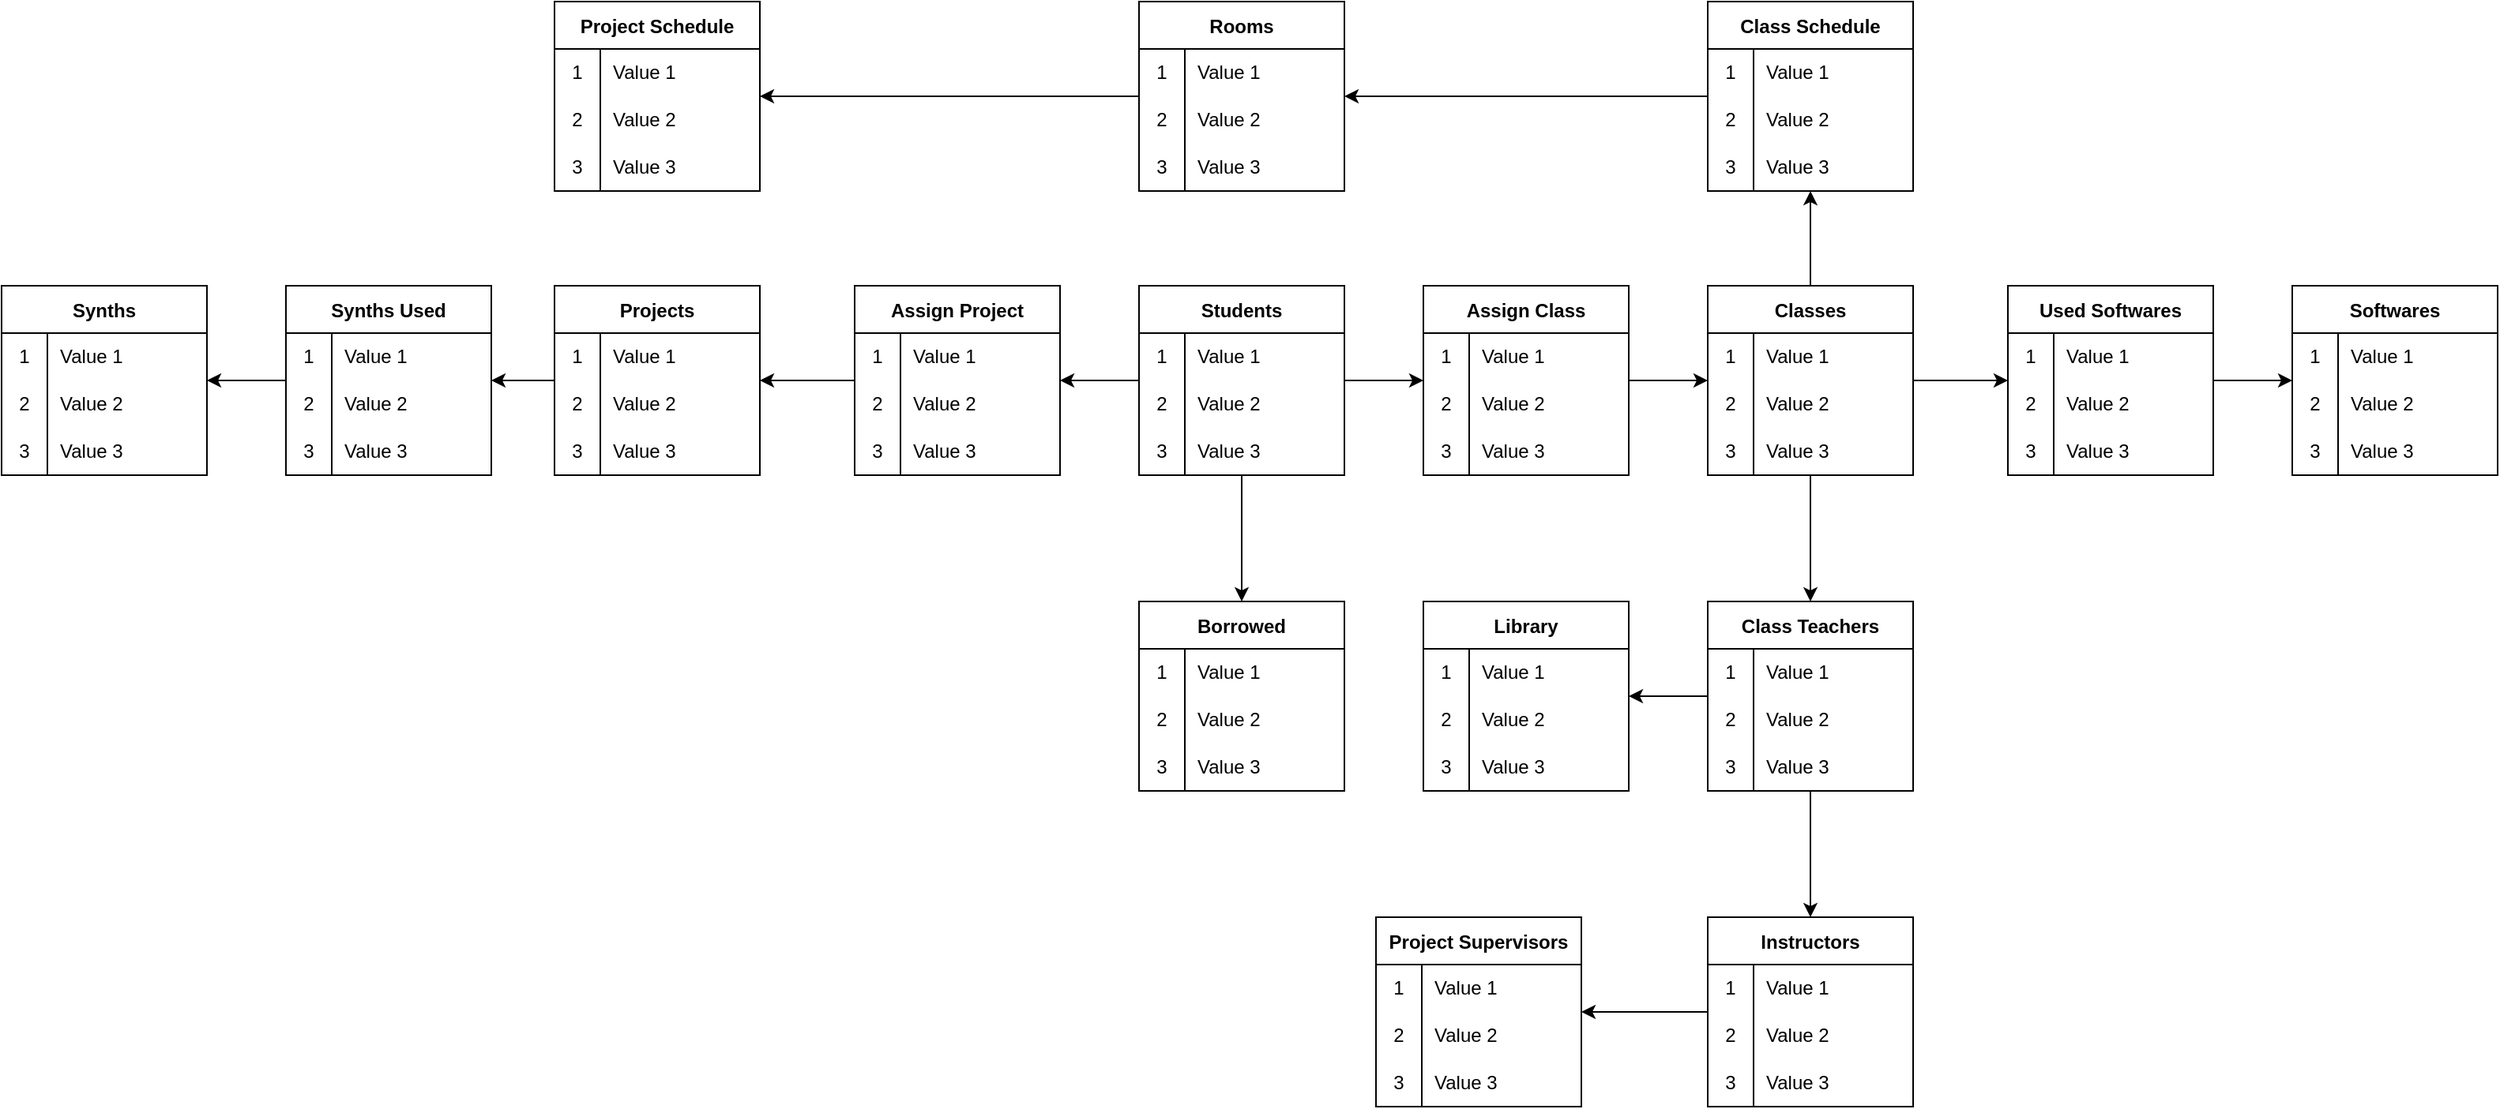 <mxfile version="20.3.1" type="device"><diagram id="C5RBs43oDa-KdzZeNtuy" name="Page-1"><mxGraphModel dx="2162" dy="757" grid="1" gridSize="10" guides="1" tooltips="1" connect="1" arrows="1" fold="1" page="1" pageScale="1" pageWidth="827" pageHeight="1169" math="0" shadow="0"><root><mxCell id="WIyWlLk6GJQsqaUBKTNV-0"/><mxCell id="WIyWlLk6GJQsqaUBKTNV-1" parent="WIyWlLk6GJQsqaUBKTNV-0"/><mxCell id="hDP6GOVm_rNiIkZ4gRXt-134" value="" style="edgeStyle=orthogonalEdgeStyle;rounded=0;orthogonalLoop=1;jettySize=auto;html=1;" edge="1" parent="WIyWlLk6GJQsqaUBKTNV-1" source="hDP6GOVm_rNiIkZ4gRXt-14" target="hDP6GOVm_rNiIkZ4gRXt-124"><mxGeometry relative="1" as="geometry"/></mxCell><mxCell id="hDP6GOVm_rNiIkZ4gRXt-145" value="" style="edgeStyle=orthogonalEdgeStyle;rounded=0;orthogonalLoop=1;jettySize=auto;html=1;" edge="1" parent="WIyWlLk6GJQsqaUBKTNV-1" source="hDP6GOVm_rNiIkZ4gRXt-14" target="hDP6GOVm_rNiIkZ4gRXt-135"><mxGeometry relative="1" as="geometry"/></mxCell><mxCell id="hDP6GOVm_rNiIkZ4gRXt-385" value="" style="edgeStyle=elbowEdgeStyle;rounded=0;orthogonalLoop=1;jettySize=auto;elbow=vertical;html=1;" edge="1" parent="WIyWlLk6GJQsqaUBKTNV-1" source="hDP6GOVm_rNiIkZ4gRXt-14" target="hDP6GOVm_rNiIkZ4gRXt-375"><mxGeometry relative="1" as="geometry"/></mxCell><mxCell id="hDP6GOVm_rNiIkZ4gRXt-14" value="Students" style="shape=table;startSize=30;container=1;collapsible=0;childLayout=tableLayout;fixedRows=1;rowLines=0;fontStyle=1;" vertex="1" parent="WIyWlLk6GJQsqaUBKTNV-1"><mxGeometry x="130" y="190" width="130" height="120" as="geometry"/></mxCell><mxCell id="hDP6GOVm_rNiIkZ4gRXt-15" value="" style="shape=tableRow;horizontal=0;startSize=0;swimlaneHead=0;swimlaneBody=0;top=0;left=0;bottom=0;right=0;collapsible=0;dropTarget=0;fillColor=none;points=[[0,0.5],[1,0.5]];portConstraint=eastwest;" vertex="1" parent="hDP6GOVm_rNiIkZ4gRXt-14"><mxGeometry y="30" width="130" height="30" as="geometry"/></mxCell><mxCell id="hDP6GOVm_rNiIkZ4gRXt-16" value="1" style="shape=partialRectangle;html=1;whiteSpace=wrap;connectable=0;fillColor=none;top=0;left=0;bottom=0;right=0;overflow=hidden;pointerEvents=1;" vertex="1" parent="hDP6GOVm_rNiIkZ4gRXt-15"><mxGeometry width="29" height="30" as="geometry"><mxRectangle width="29" height="30" as="alternateBounds"/></mxGeometry></mxCell><mxCell id="hDP6GOVm_rNiIkZ4gRXt-17" value="Value 1" style="shape=partialRectangle;html=1;whiteSpace=wrap;connectable=0;fillColor=none;top=0;left=0;bottom=0;right=0;align=left;spacingLeft=6;overflow=hidden;" vertex="1" parent="hDP6GOVm_rNiIkZ4gRXt-15"><mxGeometry x="29" width="101" height="30" as="geometry"><mxRectangle width="101" height="30" as="alternateBounds"/></mxGeometry></mxCell><mxCell id="hDP6GOVm_rNiIkZ4gRXt-18" value="" style="shape=tableRow;horizontal=0;startSize=0;swimlaneHead=0;swimlaneBody=0;top=0;left=0;bottom=0;right=0;collapsible=0;dropTarget=0;fillColor=none;points=[[0,0.5],[1,0.5]];portConstraint=eastwest;" vertex="1" parent="hDP6GOVm_rNiIkZ4gRXt-14"><mxGeometry y="60" width="130" height="30" as="geometry"/></mxCell><mxCell id="hDP6GOVm_rNiIkZ4gRXt-19" value="2" style="shape=partialRectangle;html=1;whiteSpace=wrap;connectable=0;fillColor=none;top=0;left=0;bottom=0;right=0;overflow=hidden;" vertex="1" parent="hDP6GOVm_rNiIkZ4gRXt-18"><mxGeometry width="29" height="30" as="geometry"><mxRectangle width="29" height="30" as="alternateBounds"/></mxGeometry></mxCell><mxCell id="hDP6GOVm_rNiIkZ4gRXt-20" value="Value 2" style="shape=partialRectangle;html=1;whiteSpace=wrap;connectable=0;fillColor=none;top=0;left=0;bottom=0;right=0;align=left;spacingLeft=6;overflow=hidden;" vertex="1" parent="hDP6GOVm_rNiIkZ4gRXt-18"><mxGeometry x="29" width="101" height="30" as="geometry"><mxRectangle width="101" height="30" as="alternateBounds"/></mxGeometry></mxCell><mxCell id="hDP6GOVm_rNiIkZ4gRXt-21" value="" style="shape=tableRow;horizontal=0;startSize=0;swimlaneHead=0;swimlaneBody=0;top=0;left=0;bottom=0;right=0;collapsible=0;dropTarget=0;fillColor=none;points=[[0,0.5],[1,0.5]];portConstraint=eastwest;" vertex="1" parent="hDP6GOVm_rNiIkZ4gRXt-14"><mxGeometry y="90" width="130" height="30" as="geometry"/></mxCell><mxCell id="hDP6GOVm_rNiIkZ4gRXt-22" value="3" style="shape=partialRectangle;html=1;whiteSpace=wrap;connectable=0;fillColor=none;top=0;left=0;bottom=0;right=0;overflow=hidden;" vertex="1" parent="hDP6GOVm_rNiIkZ4gRXt-21"><mxGeometry width="29" height="30" as="geometry"><mxRectangle width="29" height="30" as="alternateBounds"/></mxGeometry></mxCell><mxCell id="hDP6GOVm_rNiIkZ4gRXt-23" value="Value 3" style="shape=partialRectangle;html=1;whiteSpace=wrap;connectable=0;fillColor=none;top=0;left=0;bottom=0;right=0;align=left;spacingLeft=6;overflow=hidden;" vertex="1" parent="hDP6GOVm_rNiIkZ4gRXt-21"><mxGeometry x="29" width="101" height="30" as="geometry"><mxRectangle width="101" height="30" as="alternateBounds"/></mxGeometry></mxCell><mxCell id="hDP6GOVm_rNiIkZ4gRXt-189" value="" style="edgeStyle=orthogonalEdgeStyle;rounded=0;orthogonalLoop=1;jettySize=auto;html=1;" edge="1" parent="WIyWlLk6GJQsqaUBKTNV-1" source="hDP6GOVm_rNiIkZ4gRXt-124" target="hDP6GOVm_rNiIkZ4gRXt-179"><mxGeometry relative="1" as="geometry"/></mxCell><mxCell id="hDP6GOVm_rNiIkZ4gRXt-124" value="Assign Class" style="shape=table;startSize=30;container=1;collapsible=0;childLayout=tableLayout;fixedRows=1;rowLines=0;fontStyle=1;" vertex="1" parent="WIyWlLk6GJQsqaUBKTNV-1"><mxGeometry x="310" y="190" width="130" height="120" as="geometry"/></mxCell><mxCell id="hDP6GOVm_rNiIkZ4gRXt-125" value="" style="shape=tableRow;horizontal=0;startSize=0;swimlaneHead=0;swimlaneBody=0;top=0;left=0;bottom=0;right=0;collapsible=0;dropTarget=0;fillColor=none;points=[[0,0.5],[1,0.5]];portConstraint=eastwest;" vertex="1" parent="hDP6GOVm_rNiIkZ4gRXt-124"><mxGeometry y="30" width="130" height="30" as="geometry"/></mxCell><mxCell id="hDP6GOVm_rNiIkZ4gRXt-126" value="1" style="shape=partialRectangle;html=1;whiteSpace=wrap;connectable=0;fillColor=none;top=0;left=0;bottom=0;right=0;overflow=hidden;pointerEvents=1;" vertex="1" parent="hDP6GOVm_rNiIkZ4gRXt-125"><mxGeometry width="29" height="30" as="geometry"><mxRectangle width="29" height="30" as="alternateBounds"/></mxGeometry></mxCell><mxCell id="hDP6GOVm_rNiIkZ4gRXt-127" value="Value 1" style="shape=partialRectangle;html=1;whiteSpace=wrap;connectable=0;fillColor=none;top=0;left=0;bottom=0;right=0;align=left;spacingLeft=6;overflow=hidden;" vertex="1" parent="hDP6GOVm_rNiIkZ4gRXt-125"><mxGeometry x="29" width="101" height="30" as="geometry"><mxRectangle width="101" height="30" as="alternateBounds"/></mxGeometry></mxCell><mxCell id="hDP6GOVm_rNiIkZ4gRXt-128" value="" style="shape=tableRow;horizontal=0;startSize=0;swimlaneHead=0;swimlaneBody=0;top=0;left=0;bottom=0;right=0;collapsible=0;dropTarget=0;fillColor=none;points=[[0,0.5],[1,0.5]];portConstraint=eastwest;" vertex="1" parent="hDP6GOVm_rNiIkZ4gRXt-124"><mxGeometry y="60" width="130" height="30" as="geometry"/></mxCell><mxCell id="hDP6GOVm_rNiIkZ4gRXt-129" value="2" style="shape=partialRectangle;html=1;whiteSpace=wrap;connectable=0;fillColor=none;top=0;left=0;bottom=0;right=0;overflow=hidden;" vertex="1" parent="hDP6GOVm_rNiIkZ4gRXt-128"><mxGeometry width="29" height="30" as="geometry"><mxRectangle width="29" height="30" as="alternateBounds"/></mxGeometry></mxCell><mxCell id="hDP6GOVm_rNiIkZ4gRXt-130" value="Value 2" style="shape=partialRectangle;html=1;whiteSpace=wrap;connectable=0;fillColor=none;top=0;left=0;bottom=0;right=0;align=left;spacingLeft=6;overflow=hidden;" vertex="1" parent="hDP6GOVm_rNiIkZ4gRXt-128"><mxGeometry x="29" width="101" height="30" as="geometry"><mxRectangle width="101" height="30" as="alternateBounds"/></mxGeometry></mxCell><mxCell id="hDP6GOVm_rNiIkZ4gRXt-131" value="" style="shape=tableRow;horizontal=0;startSize=0;swimlaneHead=0;swimlaneBody=0;top=0;left=0;bottom=0;right=0;collapsible=0;dropTarget=0;fillColor=none;points=[[0,0.5],[1,0.5]];portConstraint=eastwest;" vertex="1" parent="hDP6GOVm_rNiIkZ4gRXt-124"><mxGeometry y="90" width="130" height="30" as="geometry"/></mxCell><mxCell id="hDP6GOVm_rNiIkZ4gRXt-132" value="3" style="shape=partialRectangle;html=1;whiteSpace=wrap;connectable=0;fillColor=none;top=0;left=0;bottom=0;right=0;overflow=hidden;" vertex="1" parent="hDP6GOVm_rNiIkZ4gRXt-131"><mxGeometry width="29" height="30" as="geometry"><mxRectangle width="29" height="30" as="alternateBounds"/></mxGeometry></mxCell><mxCell id="hDP6GOVm_rNiIkZ4gRXt-133" value="Value 3" style="shape=partialRectangle;html=1;whiteSpace=wrap;connectable=0;fillColor=none;top=0;left=0;bottom=0;right=0;align=left;spacingLeft=6;overflow=hidden;" vertex="1" parent="hDP6GOVm_rNiIkZ4gRXt-131"><mxGeometry x="29" width="101" height="30" as="geometry"><mxRectangle width="101" height="30" as="alternateBounds"/></mxGeometry></mxCell><mxCell id="hDP6GOVm_rNiIkZ4gRXt-156" value="" style="edgeStyle=orthogonalEdgeStyle;rounded=0;orthogonalLoop=1;jettySize=auto;html=1;" edge="1" parent="WIyWlLk6GJQsqaUBKTNV-1" source="hDP6GOVm_rNiIkZ4gRXt-135" target="hDP6GOVm_rNiIkZ4gRXt-146"><mxGeometry relative="1" as="geometry"/></mxCell><mxCell id="hDP6GOVm_rNiIkZ4gRXt-135" value="Assign Project" style="shape=table;startSize=30;container=1;collapsible=0;childLayout=tableLayout;fixedRows=1;rowLines=0;fontStyle=1;" vertex="1" parent="WIyWlLk6GJQsqaUBKTNV-1"><mxGeometry x="-50" y="190" width="130" height="120" as="geometry"/></mxCell><mxCell id="hDP6GOVm_rNiIkZ4gRXt-136" value="" style="shape=tableRow;horizontal=0;startSize=0;swimlaneHead=0;swimlaneBody=0;top=0;left=0;bottom=0;right=0;collapsible=0;dropTarget=0;fillColor=none;points=[[0,0.5],[1,0.5]];portConstraint=eastwest;" vertex="1" parent="hDP6GOVm_rNiIkZ4gRXt-135"><mxGeometry y="30" width="130" height="30" as="geometry"/></mxCell><mxCell id="hDP6GOVm_rNiIkZ4gRXt-137" value="1" style="shape=partialRectangle;html=1;whiteSpace=wrap;connectable=0;fillColor=none;top=0;left=0;bottom=0;right=0;overflow=hidden;pointerEvents=1;" vertex="1" parent="hDP6GOVm_rNiIkZ4gRXt-136"><mxGeometry width="29" height="30" as="geometry"><mxRectangle width="29" height="30" as="alternateBounds"/></mxGeometry></mxCell><mxCell id="hDP6GOVm_rNiIkZ4gRXt-138" value="Value 1" style="shape=partialRectangle;html=1;whiteSpace=wrap;connectable=0;fillColor=none;top=0;left=0;bottom=0;right=0;align=left;spacingLeft=6;overflow=hidden;" vertex="1" parent="hDP6GOVm_rNiIkZ4gRXt-136"><mxGeometry x="29" width="101" height="30" as="geometry"><mxRectangle width="101" height="30" as="alternateBounds"/></mxGeometry></mxCell><mxCell id="hDP6GOVm_rNiIkZ4gRXt-139" value="" style="shape=tableRow;horizontal=0;startSize=0;swimlaneHead=0;swimlaneBody=0;top=0;left=0;bottom=0;right=0;collapsible=0;dropTarget=0;fillColor=none;points=[[0,0.5],[1,0.5]];portConstraint=eastwest;" vertex="1" parent="hDP6GOVm_rNiIkZ4gRXt-135"><mxGeometry y="60" width="130" height="30" as="geometry"/></mxCell><mxCell id="hDP6GOVm_rNiIkZ4gRXt-140" value="2" style="shape=partialRectangle;html=1;whiteSpace=wrap;connectable=0;fillColor=none;top=0;left=0;bottom=0;right=0;overflow=hidden;" vertex="1" parent="hDP6GOVm_rNiIkZ4gRXt-139"><mxGeometry width="29" height="30" as="geometry"><mxRectangle width="29" height="30" as="alternateBounds"/></mxGeometry></mxCell><mxCell id="hDP6GOVm_rNiIkZ4gRXt-141" value="Value 2" style="shape=partialRectangle;html=1;whiteSpace=wrap;connectable=0;fillColor=none;top=0;left=0;bottom=0;right=0;align=left;spacingLeft=6;overflow=hidden;" vertex="1" parent="hDP6GOVm_rNiIkZ4gRXt-139"><mxGeometry x="29" width="101" height="30" as="geometry"><mxRectangle width="101" height="30" as="alternateBounds"/></mxGeometry></mxCell><mxCell id="hDP6GOVm_rNiIkZ4gRXt-142" value="" style="shape=tableRow;horizontal=0;startSize=0;swimlaneHead=0;swimlaneBody=0;top=0;left=0;bottom=0;right=0;collapsible=0;dropTarget=0;fillColor=none;points=[[0,0.5],[1,0.5]];portConstraint=eastwest;" vertex="1" parent="hDP6GOVm_rNiIkZ4gRXt-135"><mxGeometry y="90" width="130" height="30" as="geometry"/></mxCell><mxCell id="hDP6GOVm_rNiIkZ4gRXt-143" value="3" style="shape=partialRectangle;html=1;whiteSpace=wrap;connectable=0;fillColor=none;top=0;left=0;bottom=0;right=0;overflow=hidden;" vertex="1" parent="hDP6GOVm_rNiIkZ4gRXt-142"><mxGeometry width="29" height="30" as="geometry"><mxRectangle width="29" height="30" as="alternateBounds"/></mxGeometry></mxCell><mxCell id="hDP6GOVm_rNiIkZ4gRXt-144" value="Value 3" style="shape=partialRectangle;html=1;whiteSpace=wrap;connectable=0;fillColor=none;top=0;left=0;bottom=0;right=0;align=left;spacingLeft=6;overflow=hidden;" vertex="1" parent="hDP6GOVm_rNiIkZ4gRXt-142"><mxGeometry x="29" width="101" height="30" as="geometry"><mxRectangle width="101" height="30" as="alternateBounds"/></mxGeometry></mxCell><mxCell id="hDP6GOVm_rNiIkZ4gRXt-167" value="" style="edgeStyle=orthogonalEdgeStyle;rounded=0;orthogonalLoop=1;jettySize=auto;html=1;" edge="1" parent="WIyWlLk6GJQsqaUBKTNV-1" source="hDP6GOVm_rNiIkZ4gRXt-146" target="hDP6GOVm_rNiIkZ4gRXt-157"><mxGeometry relative="1" as="geometry"/></mxCell><mxCell id="hDP6GOVm_rNiIkZ4gRXt-146" value="Projects" style="shape=table;startSize=30;container=1;collapsible=0;childLayout=tableLayout;fixedRows=1;rowLines=0;fontStyle=1;" vertex="1" parent="WIyWlLk6GJQsqaUBKTNV-1"><mxGeometry x="-240" y="190" width="130" height="120" as="geometry"/></mxCell><mxCell id="hDP6GOVm_rNiIkZ4gRXt-147" value="" style="shape=tableRow;horizontal=0;startSize=0;swimlaneHead=0;swimlaneBody=0;top=0;left=0;bottom=0;right=0;collapsible=0;dropTarget=0;fillColor=none;points=[[0,0.5],[1,0.5]];portConstraint=eastwest;" vertex="1" parent="hDP6GOVm_rNiIkZ4gRXt-146"><mxGeometry y="30" width="130" height="30" as="geometry"/></mxCell><mxCell id="hDP6GOVm_rNiIkZ4gRXt-148" value="1" style="shape=partialRectangle;html=1;whiteSpace=wrap;connectable=0;fillColor=none;top=0;left=0;bottom=0;right=0;overflow=hidden;pointerEvents=1;" vertex="1" parent="hDP6GOVm_rNiIkZ4gRXt-147"><mxGeometry width="29" height="30" as="geometry"><mxRectangle width="29" height="30" as="alternateBounds"/></mxGeometry></mxCell><mxCell id="hDP6GOVm_rNiIkZ4gRXt-149" value="Value 1" style="shape=partialRectangle;html=1;whiteSpace=wrap;connectable=0;fillColor=none;top=0;left=0;bottom=0;right=0;align=left;spacingLeft=6;overflow=hidden;" vertex="1" parent="hDP6GOVm_rNiIkZ4gRXt-147"><mxGeometry x="29" width="101" height="30" as="geometry"><mxRectangle width="101" height="30" as="alternateBounds"/></mxGeometry></mxCell><mxCell id="hDP6GOVm_rNiIkZ4gRXt-150" value="" style="shape=tableRow;horizontal=0;startSize=0;swimlaneHead=0;swimlaneBody=0;top=0;left=0;bottom=0;right=0;collapsible=0;dropTarget=0;fillColor=none;points=[[0,0.5],[1,0.5]];portConstraint=eastwest;" vertex="1" parent="hDP6GOVm_rNiIkZ4gRXt-146"><mxGeometry y="60" width="130" height="30" as="geometry"/></mxCell><mxCell id="hDP6GOVm_rNiIkZ4gRXt-151" value="2" style="shape=partialRectangle;html=1;whiteSpace=wrap;connectable=0;fillColor=none;top=0;left=0;bottom=0;right=0;overflow=hidden;" vertex="1" parent="hDP6GOVm_rNiIkZ4gRXt-150"><mxGeometry width="29" height="30" as="geometry"><mxRectangle width="29" height="30" as="alternateBounds"/></mxGeometry></mxCell><mxCell id="hDP6GOVm_rNiIkZ4gRXt-152" value="Value 2" style="shape=partialRectangle;html=1;whiteSpace=wrap;connectable=0;fillColor=none;top=0;left=0;bottom=0;right=0;align=left;spacingLeft=6;overflow=hidden;" vertex="1" parent="hDP6GOVm_rNiIkZ4gRXt-150"><mxGeometry x="29" width="101" height="30" as="geometry"><mxRectangle width="101" height="30" as="alternateBounds"/></mxGeometry></mxCell><mxCell id="hDP6GOVm_rNiIkZ4gRXt-153" value="" style="shape=tableRow;horizontal=0;startSize=0;swimlaneHead=0;swimlaneBody=0;top=0;left=0;bottom=0;right=0;collapsible=0;dropTarget=0;fillColor=none;points=[[0,0.5],[1,0.5]];portConstraint=eastwest;" vertex="1" parent="hDP6GOVm_rNiIkZ4gRXt-146"><mxGeometry y="90" width="130" height="30" as="geometry"/></mxCell><mxCell id="hDP6GOVm_rNiIkZ4gRXt-154" value="3" style="shape=partialRectangle;html=1;whiteSpace=wrap;connectable=0;fillColor=none;top=0;left=0;bottom=0;right=0;overflow=hidden;" vertex="1" parent="hDP6GOVm_rNiIkZ4gRXt-153"><mxGeometry width="29" height="30" as="geometry"><mxRectangle width="29" height="30" as="alternateBounds"/></mxGeometry></mxCell><mxCell id="hDP6GOVm_rNiIkZ4gRXt-155" value="Value 3" style="shape=partialRectangle;html=1;whiteSpace=wrap;connectable=0;fillColor=none;top=0;left=0;bottom=0;right=0;align=left;spacingLeft=6;overflow=hidden;" vertex="1" parent="hDP6GOVm_rNiIkZ4gRXt-153"><mxGeometry x="29" width="101" height="30" as="geometry"><mxRectangle width="101" height="30" as="alternateBounds"/></mxGeometry></mxCell><mxCell id="hDP6GOVm_rNiIkZ4gRXt-178" value="" style="edgeStyle=orthogonalEdgeStyle;rounded=0;orthogonalLoop=1;jettySize=auto;html=1;" edge="1" parent="WIyWlLk6GJQsqaUBKTNV-1" source="hDP6GOVm_rNiIkZ4gRXt-157" target="hDP6GOVm_rNiIkZ4gRXt-168"><mxGeometry relative="1" as="geometry"/></mxCell><mxCell id="hDP6GOVm_rNiIkZ4gRXt-157" value="Synths Used" style="shape=table;startSize=30;container=1;collapsible=0;childLayout=tableLayout;fixedRows=1;rowLines=0;fontStyle=1;" vertex="1" parent="WIyWlLk6GJQsqaUBKTNV-1"><mxGeometry x="-410" y="190" width="130" height="120" as="geometry"/></mxCell><mxCell id="hDP6GOVm_rNiIkZ4gRXt-158" value="" style="shape=tableRow;horizontal=0;startSize=0;swimlaneHead=0;swimlaneBody=0;top=0;left=0;bottom=0;right=0;collapsible=0;dropTarget=0;fillColor=none;points=[[0,0.5],[1,0.5]];portConstraint=eastwest;" vertex="1" parent="hDP6GOVm_rNiIkZ4gRXt-157"><mxGeometry y="30" width="130" height="30" as="geometry"/></mxCell><mxCell id="hDP6GOVm_rNiIkZ4gRXt-159" value="1" style="shape=partialRectangle;html=1;whiteSpace=wrap;connectable=0;fillColor=none;top=0;left=0;bottom=0;right=0;overflow=hidden;pointerEvents=1;" vertex="1" parent="hDP6GOVm_rNiIkZ4gRXt-158"><mxGeometry width="29" height="30" as="geometry"><mxRectangle width="29" height="30" as="alternateBounds"/></mxGeometry></mxCell><mxCell id="hDP6GOVm_rNiIkZ4gRXt-160" value="Value 1" style="shape=partialRectangle;html=1;whiteSpace=wrap;connectable=0;fillColor=none;top=0;left=0;bottom=0;right=0;align=left;spacingLeft=6;overflow=hidden;" vertex="1" parent="hDP6GOVm_rNiIkZ4gRXt-158"><mxGeometry x="29" width="101" height="30" as="geometry"><mxRectangle width="101" height="30" as="alternateBounds"/></mxGeometry></mxCell><mxCell id="hDP6GOVm_rNiIkZ4gRXt-161" value="" style="shape=tableRow;horizontal=0;startSize=0;swimlaneHead=0;swimlaneBody=0;top=0;left=0;bottom=0;right=0;collapsible=0;dropTarget=0;fillColor=none;points=[[0,0.5],[1,0.5]];portConstraint=eastwest;" vertex="1" parent="hDP6GOVm_rNiIkZ4gRXt-157"><mxGeometry y="60" width="130" height="30" as="geometry"/></mxCell><mxCell id="hDP6GOVm_rNiIkZ4gRXt-162" value="2" style="shape=partialRectangle;html=1;whiteSpace=wrap;connectable=0;fillColor=none;top=0;left=0;bottom=0;right=0;overflow=hidden;" vertex="1" parent="hDP6GOVm_rNiIkZ4gRXt-161"><mxGeometry width="29" height="30" as="geometry"><mxRectangle width="29" height="30" as="alternateBounds"/></mxGeometry></mxCell><mxCell id="hDP6GOVm_rNiIkZ4gRXt-163" value="Value 2" style="shape=partialRectangle;html=1;whiteSpace=wrap;connectable=0;fillColor=none;top=0;left=0;bottom=0;right=0;align=left;spacingLeft=6;overflow=hidden;" vertex="1" parent="hDP6GOVm_rNiIkZ4gRXt-161"><mxGeometry x="29" width="101" height="30" as="geometry"><mxRectangle width="101" height="30" as="alternateBounds"/></mxGeometry></mxCell><mxCell id="hDP6GOVm_rNiIkZ4gRXt-164" value="" style="shape=tableRow;horizontal=0;startSize=0;swimlaneHead=0;swimlaneBody=0;top=0;left=0;bottom=0;right=0;collapsible=0;dropTarget=0;fillColor=none;points=[[0,0.5],[1,0.5]];portConstraint=eastwest;" vertex="1" parent="hDP6GOVm_rNiIkZ4gRXt-157"><mxGeometry y="90" width="130" height="30" as="geometry"/></mxCell><mxCell id="hDP6GOVm_rNiIkZ4gRXt-165" value="3" style="shape=partialRectangle;html=1;whiteSpace=wrap;connectable=0;fillColor=none;top=0;left=0;bottom=0;right=0;overflow=hidden;" vertex="1" parent="hDP6GOVm_rNiIkZ4gRXt-164"><mxGeometry width="29" height="30" as="geometry"><mxRectangle width="29" height="30" as="alternateBounds"/></mxGeometry></mxCell><mxCell id="hDP6GOVm_rNiIkZ4gRXt-166" value="Value 3" style="shape=partialRectangle;html=1;whiteSpace=wrap;connectable=0;fillColor=none;top=0;left=0;bottom=0;right=0;align=left;spacingLeft=6;overflow=hidden;" vertex="1" parent="hDP6GOVm_rNiIkZ4gRXt-164"><mxGeometry x="29" width="101" height="30" as="geometry"><mxRectangle width="101" height="30" as="alternateBounds"/></mxGeometry></mxCell><mxCell id="hDP6GOVm_rNiIkZ4gRXt-168" value="Synths" style="shape=table;startSize=30;container=1;collapsible=0;childLayout=tableLayout;fixedRows=1;rowLines=0;fontStyle=1;" vertex="1" parent="WIyWlLk6GJQsqaUBKTNV-1"><mxGeometry x="-590" y="190" width="130" height="120" as="geometry"/></mxCell><mxCell id="hDP6GOVm_rNiIkZ4gRXt-169" value="" style="shape=tableRow;horizontal=0;startSize=0;swimlaneHead=0;swimlaneBody=0;top=0;left=0;bottom=0;right=0;collapsible=0;dropTarget=0;fillColor=none;points=[[0,0.5],[1,0.5]];portConstraint=eastwest;" vertex="1" parent="hDP6GOVm_rNiIkZ4gRXt-168"><mxGeometry y="30" width="130" height="30" as="geometry"/></mxCell><mxCell id="hDP6GOVm_rNiIkZ4gRXt-170" value="1" style="shape=partialRectangle;html=1;whiteSpace=wrap;connectable=0;fillColor=none;top=0;left=0;bottom=0;right=0;overflow=hidden;pointerEvents=1;" vertex="1" parent="hDP6GOVm_rNiIkZ4gRXt-169"><mxGeometry width="29" height="30" as="geometry"><mxRectangle width="29" height="30" as="alternateBounds"/></mxGeometry></mxCell><mxCell id="hDP6GOVm_rNiIkZ4gRXt-171" value="Value 1" style="shape=partialRectangle;html=1;whiteSpace=wrap;connectable=0;fillColor=none;top=0;left=0;bottom=0;right=0;align=left;spacingLeft=6;overflow=hidden;" vertex="1" parent="hDP6GOVm_rNiIkZ4gRXt-169"><mxGeometry x="29" width="101" height="30" as="geometry"><mxRectangle width="101" height="30" as="alternateBounds"/></mxGeometry></mxCell><mxCell id="hDP6GOVm_rNiIkZ4gRXt-172" value="" style="shape=tableRow;horizontal=0;startSize=0;swimlaneHead=0;swimlaneBody=0;top=0;left=0;bottom=0;right=0;collapsible=0;dropTarget=0;fillColor=none;points=[[0,0.5],[1,0.5]];portConstraint=eastwest;" vertex="1" parent="hDP6GOVm_rNiIkZ4gRXt-168"><mxGeometry y="60" width="130" height="30" as="geometry"/></mxCell><mxCell id="hDP6GOVm_rNiIkZ4gRXt-173" value="2" style="shape=partialRectangle;html=1;whiteSpace=wrap;connectable=0;fillColor=none;top=0;left=0;bottom=0;right=0;overflow=hidden;" vertex="1" parent="hDP6GOVm_rNiIkZ4gRXt-172"><mxGeometry width="29" height="30" as="geometry"><mxRectangle width="29" height="30" as="alternateBounds"/></mxGeometry></mxCell><mxCell id="hDP6GOVm_rNiIkZ4gRXt-174" value="Value 2" style="shape=partialRectangle;html=1;whiteSpace=wrap;connectable=0;fillColor=none;top=0;left=0;bottom=0;right=0;align=left;spacingLeft=6;overflow=hidden;" vertex="1" parent="hDP6GOVm_rNiIkZ4gRXt-172"><mxGeometry x="29" width="101" height="30" as="geometry"><mxRectangle width="101" height="30" as="alternateBounds"/></mxGeometry></mxCell><mxCell id="hDP6GOVm_rNiIkZ4gRXt-175" value="" style="shape=tableRow;horizontal=0;startSize=0;swimlaneHead=0;swimlaneBody=0;top=0;left=0;bottom=0;right=0;collapsible=0;dropTarget=0;fillColor=none;points=[[0,0.5],[1,0.5]];portConstraint=eastwest;" vertex="1" parent="hDP6GOVm_rNiIkZ4gRXt-168"><mxGeometry y="90" width="130" height="30" as="geometry"/></mxCell><mxCell id="hDP6GOVm_rNiIkZ4gRXt-176" value="3" style="shape=partialRectangle;html=1;whiteSpace=wrap;connectable=0;fillColor=none;top=0;left=0;bottom=0;right=0;overflow=hidden;" vertex="1" parent="hDP6GOVm_rNiIkZ4gRXt-175"><mxGeometry width="29" height="30" as="geometry"><mxRectangle width="29" height="30" as="alternateBounds"/></mxGeometry></mxCell><mxCell id="hDP6GOVm_rNiIkZ4gRXt-177" value="Value 3" style="shape=partialRectangle;html=1;whiteSpace=wrap;connectable=0;fillColor=none;top=0;left=0;bottom=0;right=0;align=left;spacingLeft=6;overflow=hidden;" vertex="1" parent="hDP6GOVm_rNiIkZ4gRXt-175"><mxGeometry x="29" width="101" height="30" as="geometry"><mxRectangle width="101" height="30" as="alternateBounds"/></mxGeometry></mxCell><mxCell id="hDP6GOVm_rNiIkZ4gRXt-200" value="" style="edgeStyle=orthogonalEdgeStyle;rounded=0;orthogonalLoop=1;jettySize=auto;html=1;" edge="1" parent="WIyWlLk6GJQsqaUBKTNV-1" source="hDP6GOVm_rNiIkZ4gRXt-179" target="hDP6GOVm_rNiIkZ4gRXt-190"><mxGeometry relative="1" as="geometry"/></mxCell><mxCell id="hDP6GOVm_rNiIkZ4gRXt-222" value="" style="edgeStyle=orthogonalEdgeStyle;rounded=0;orthogonalLoop=1;jettySize=auto;html=1;" edge="1" parent="WIyWlLk6GJQsqaUBKTNV-1" source="hDP6GOVm_rNiIkZ4gRXt-179" target="hDP6GOVm_rNiIkZ4gRXt-212"><mxGeometry relative="1" as="geometry"/></mxCell><mxCell id="hDP6GOVm_rNiIkZ4gRXt-271" value="" style="edgeStyle=orthogonalEdgeStyle;rounded=0;orthogonalLoop=1;jettySize=auto;html=1;" edge="1" parent="WIyWlLk6GJQsqaUBKTNV-1" source="hDP6GOVm_rNiIkZ4gRXt-179" target="hDP6GOVm_rNiIkZ4gRXt-261"><mxGeometry relative="1" as="geometry"/></mxCell><mxCell id="hDP6GOVm_rNiIkZ4gRXt-179" value="Classes" style="shape=table;startSize=30;container=1;collapsible=0;childLayout=tableLayout;fixedRows=1;rowLines=0;fontStyle=1;" vertex="1" parent="WIyWlLk6GJQsqaUBKTNV-1"><mxGeometry x="490" y="190" width="130" height="120" as="geometry"/></mxCell><mxCell id="hDP6GOVm_rNiIkZ4gRXt-180" value="" style="shape=tableRow;horizontal=0;startSize=0;swimlaneHead=0;swimlaneBody=0;top=0;left=0;bottom=0;right=0;collapsible=0;dropTarget=0;fillColor=none;points=[[0,0.5],[1,0.5]];portConstraint=eastwest;" vertex="1" parent="hDP6GOVm_rNiIkZ4gRXt-179"><mxGeometry y="30" width="130" height="30" as="geometry"/></mxCell><mxCell id="hDP6GOVm_rNiIkZ4gRXt-181" value="1" style="shape=partialRectangle;html=1;whiteSpace=wrap;connectable=0;fillColor=none;top=0;left=0;bottom=0;right=0;overflow=hidden;pointerEvents=1;" vertex="1" parent="hDP6GOVm_rNiIkZ4gRXt-180"><mxGeometry width="29" height="30" as="geometry"><mxRectangle width="29" height="30" as="alternateBounds"/></mxGeometry></mxCell><mxCell id="hDP6GOVm_rNiIkZ4gRXt-182" value="Value 1" style="shape=partialRectangle;html=1;whiteSpace=wrap;connectable=0;fillColor=none;top=0;left=0;bottom=0;right=0;align=left;spacingLeft=6;overflow=hidden;" vertex="1" parent="hDP6GOVm_rNiIkZ4gRXt-180"><mxGeometry x="29" width="101" height="30" as="geometry"><mxRectangle width="101" height="30" as="alternateBounds"/></mxGeometry></mxCell><mxCell id="hDP6GOVm_rNiIkZ4gRXt-183" value="" style="shape=tableRow;horizontal=0;startSize=0;swimlaneHead=0;swimlaneBody=0;top=0;left=0;bottom=0;right=0;collapsible=0;dropTarget=0;fillColor=none;points=[[0,0.5],[1,0.5]];portConstraint=eastwest;" vertex="1" parent="hDP6GOVm_rNiIkZ4gRXt-179"><mxGeometry y="60" width="130" height="30" as="geometry"/></mxCell><mxCell id="hDP6GOVm_rNiIkZ4gRXt-184" value="2" style="shape=partialRectangle;html=1;whiteSpace=wrap;connectable=0;fillColor=none;top=0;left=0;bottom=0;right=0;overflow=hidden;" vertex="1" parent="hDP6GOVm_rNiIkZ4gRXt-183"><mxGeometry width="29" height="30" as="geometry"><mxRectangle width="29" height="30" as="alternateBounds"/></mxGeometry></mxCell><mxCell id="hDP6GOVm_rNiIkZ4gRXt-185" value="Value 2" style="shape=partialRectangle;html=1;whiteSpace=wrap;connectable=0;fillColor=none;top=0;left=0;bottom=0;right=0;align=left;spacingLeft=6;overflow=hidden;" vertex="1" parent="hDP6GOVm_rNiIkZ4gRXt-183"><mxGeometry x="29" width="101" height="30" as="geometry"><mxRectangle width="101" height="30" as="alternateBounds"/></mxGeometry></mxCell><mxCell id="hDP6GOVm_rNiIkZ4gRXt-186" value="" style="shape=tableRow;horizontal=0;startSize=0;swimlaneHead=0;swimlaneBody=0;top=0;left=0;bottom=0;right=0;collapsible=0;dropTarget=0;fillColor=none;points=[[0,0.5],[1,0.5]];portConstraint=eastwest;" vertex="1" parent="hDP6GOVm_rNiIkZ4gRXt-179"><mxGeometry y="90" width="130" height="30" as="geometry"/></mxCell><mxCell id="hDP6GOVm_rNiIkZ4gRXt-187" value="3" style="shape=partialRectangle;html=1;whiteSpace=wrap;connectable=0;fillColor=none;top=0;left=0;bottom=0;right=0;overflow=hidden;" vertex="1" parent="hDP6GOVm_rNiIkZ4gRXt-186"><mxGeometry width="29" height="30" as="geometry"><mxRectangle width="29" height="30" as="alternateBounds"/></mxGeometry></mxCell><mxCell id="hDP6GOVm_rNiIkZ4gRXt-188" value="Value 3" style="shape=partialRectangle;html=1;whiteSpace=wrap;connectable=0;fillColor=none;top=0;left=0;bottom=0;right=0;align=left;spacingLeft=6;overflow=hidden;" vertex="1" parent="hDP6GOVm_rNiIkZ4gRXt-186"><mxGeometry x="29" width="101" height="30" as="geometry"><mxRectangle width="101" height="30" as="alternateBounds"/></mxGeometry></mxCell><mxCell id="hDP6GOVm_rNiIkZ4gRXt-211" value="" style="edgeStyle=orthogonalEdgeStyle;rounded=0;orthogonalLoop=1;jettySize=auto;html=1;" edge="1" parent="WIyWlLk6GJQsqaUBKTNV-1" source="hDP6GOVm_rNiIkZ4gRXt-190" target="hDP6GOVm_rNiIkZ4gRXt-201"><mxGeometry relative="1" as="geometry"/></mxCell><mxCell id="hDP6GOVm_rNiIkZ4gRXt-190" value="Used Softwares" style="shape=table;startSize=30;container=1;collapsible=0;childLayout=tableLayout;fixedRows=1;rowLines=0;fontStyle=1;" vertex="1" parent="WIyWlLk6GJQsqaUBKTNV-1"><mxGeometry x="680" y="190" width="130" height="120" as="geometry"/></mxCell><mxCell id="hDP6GOVm_rNiIkZ4gRXt-191" value="" style="shape=tableRow;horizontal=0;startSize=0;swimlaneHead=0;swimlaneBody=0;top=0;left=0;bottom=0;right=0;collapsible=0;dropTarget=0;fillColor=none;points=[[0,0.5],[1,0.5]];portConstraint=eastwest;" vertex="1" parent="hDP6GOVm_rNiIkZ4gRXt-190"><mxGeometry y="30" width="130" height="30" as="geometry"/></mxCell><mxCell id="hDP6GOVm_rNiIkZ4gRXt-192" value="1" style="shape=partialRectangle;html=1;whiteSpace=wrap;connectable=0;fillColor=none;top=0;left=0;bottom=0;right=0;overflow=hidden;pointerEvents=1;" vertex="1" parent="hDP6GOVm_rNiIkZ4gRXt-191"><mxGeometry width="29" height="30" as="geometry"><mxRectangle width="29" height="30" as="alternateBounds"/></mxGeometry></mxCell><mxCell id="hDP6GOVm_rNiIkZ4gRXt-193" value="Value 1" style="shape=partialRectangle;html=1;whiteSpace=wrap;connectable=0;fillColor=none;top=0;left=0;bottom=0;right=0;align=left;spacingLeft=6;overflow=hidden;" vertex="1" parent="hDP6GOVm_rNiIkZ4gRXt-191"><mxGeometry x="29" width="101" height="30" as="geometry"><mxRectangle width="101" height="30" as="alternateBounds"/></mxGeometry></mxCell><mxCell id="hDP6GOVm_rNiIkZ4gRXt-194" value="" style="shape=tableRow;horizontal=0;startSize=0;swimlaneHead=0;swimlaneBody=0;top=0;left=0;bottom=0;right=0;collapsible=0;dropTarget=0;fillColor=none;points=[[0,0.5],[1,0.5]];portConstraint=eastwest;" vertex="1" parent="hDP6GOVm_rNiIkZ4gRXt-190"><mxGeometry y="60" width="130" height="30" as="geometry"/></mxCell><mxCell id="hDP6GOVm_rNiIkZ4gRXt-195" value="2" style="shape=partialRectangle;html=1;whiteSpace=wrap;connectable=0;fillColor=none;top=0;left=0;bottom=0;right=0;overflow=hidden;" vertex="1" parent="hDP6GOVm_rNiIkZ4gRXt-194"><mxGeometry width="29" height="30" as="geometry"><mxRectangle width="29" height="30" as="alternateBounds"/></mxGeometry></mxCell><mxCell id="hDP6GOVm_rNiIkZ4gRXt-196" value="Value 2" style="shape=partialRectangle;html=1;whiteSpace=wrap;connectable=0;fillColor=none;top=0;left=0;bottom=0;right=0;align=left;spacingLeft=6;overflow=hidden;" vertex="1" parent="hDP6GOVm_rNiIkZ4gRXt-194"><mxGeometry x="29" width="101" height="30" as="geometry"><mxRectangle width="101" height="30" as="alternateBounds"/></mxGeometry></mxCell><mxCell id="hDP6GOVm_rNiIkZ4gRXt-197" value="" style="shape=tableRow;horizontal=0;startSize=0;swimlaneHead=0;swimlaneBody=0;top=0;left=0;bottom=0;right=0;collapsible=0;dropTarget=0;fillColor=none;points=[[0,0.5],[1,0.5]];portConstraint=eastwest;" vertex="1" parent="hDP6GOVm_rNiIkZ4gRXt-190"><mxGeometry y="90" width="130" height="30" as="geometry"/></mxCell><mxCell id="hDP6GOVm_rNiIkZ4gRXt-198" value="3" style="shape=partialRectangle;html=1;whiteSpace=wrap;connectable=0;fillColor=none;top=0;left=0;bottom=0;right=0;overflow=hidden;" vertex="1" parent="hDP6GOVm_rNiIkZ4gRXt-197"><mxGeometry width="29" height="30" as="geometry"><mxRectangle width="29" height="30" as="alternateBounds"/></mxGeometry></mxCell><mxCell id="hDP6GOVm_rNiIkZ4gRXt-199" value="Value 3" style="shape=partialRectangle;html=1;whiteSpace=wrap;connectable=0;fillColor=none;top=0;left=0;bottom=0;right=0;align=left;spacingLeft=6;overflow=hidden;" vertex="1" parent="hDP6GOVm_rNiIkZ4gRXt-197"><mxGeometry x="29" width="101" height="30" as="geometry"><mxRectangle width="101" height="30" as="alternateBounds"/></mxGeometry></mxCell><mxCell id="hDP6GOVm_rNiIkZ4gRXt-201" value="Softwares" style="shape=table;startSize=30;container=1;collapsible=0;childLayout=tableLayout;fixedRows=1;rowLines=0;fontStyle=1;" vertex="1" parent="WIyWlLk6GJQsqaUBKTNV-1"><mxGeometry x="860" y="190" width="130" height="120" as="geometry"/></mxCell><mxCell id="hDP6GOVm_rNiIkZ4gRXt-202" value="" style="shape=tableRow;horizontal=0;startSize=0;swimlaneHead=0;swimlaneBody=0;top=0;left=0;bottom=0;right=0;collapsible=0;dropTarget=0;fillColor=none;points=[[0,0.5],[1,0.5]];portConstraint=eastwest;" vertex="1" parent="hDP6GOVm_rNiIkZ4gRXt-201"><mxGeometry y="30" width="130" height="30" as="geometry"/></mxCell><mxCell id="hDP6GOVm_rNiIkZ4gRXt-203" value="1" style="shape=partialRectangle;html=1;whiteSpace=wrap;connectable=0;fillColor=none;top=0;left=0;bottom=0;right=0;overflow=hidden;pointerEvents=1;" vertex="1" parent="hDP6GOVm_rNiIkZ4gRXt-202"><mxGeometry width="29" height="30" as="geometry"><mxRectangle width="29" height="30" as="alternateBounds"/></mxGeometry></mxCell><mxCell id="hDP6GOVm_rNiIkZ4gRXt-204" value="Value 1" style="shape=partialRectangle;html=1;whiteSpace=wrap;connectable=0;fillColor=none;top=0;left=0;bottom=0;right=0;align=left;spacingLeft=6;overflow=hidden;" vertex="1" parent="hDP6GOVm_rNiIkZ4gRXt-202"><mxGeometry x="29" width="101" height="30" as="geometry"><mxRectangle width="101" height="30" as="alternateBounds"/></mxGeometry></mxCell><mxCell id="hDP6GOVm_rNiIkZ4gRXt-205" value="" style="shape=tableRow;horizontal=0;startSize=0;swimlaneHead=0;swimlaneBody=0;top=0;left=0;bottom=0;right=0;collapsible=0;dropTarget=0;fillColor=none;points=[[0,0.5],[1,0.5]];portConstraint=eastwest;" vertex="1" parent="hDP6GOVm_rNiIkZ4gRXt-201"><mxGeometry y="60" width="130" height="30" as="geometry"/></mxCell><mxCell id="hDP6GOVm_rNiIkZ4gRXt-206" value="2" style="shape=partialRectangle;html=1;whiteSpace=wrap;connectable=0;fillColor=none;top=0;left=0;bottom=0;right=0;overflow=hidden;" vertex="1" parent="hDP6GOVm_rNiIkZ4gRXt-205"><mxGeometry width="29" height="30" as="geometry"><mxRectangle width="29" height="30" as="alternateBounds"/></mxGeometry></mxCell><mxCell id="hDP6GOVm_rNiIkZ4gRXt-207" value="Value 2" style="shape=partialRectangle;html=1;whiteSpace=wrap;connectable=0;fillColor=none;top=0;left=0;bottom=0;right=0;align=left;spacingLeft=6;overflow=hidden;" vertex="1" parent="hDP6GOVm_rNiIkZ4gRXt-205"><mxGeometry x="29" width="101" height="30" as="geometry"><mxRectangle width="101" height="30" as="alternateBounds"/></mxGeometry></mxCell><mxCell id="hDP6GOVm_rNiIkZ4gRXt-208" value="" style="shape=tableRow;horizontal=0;startSize=0;swimlaneHead=0;swimlaneBody=0;top=0;left=0;bottom=0;right=0;collapsible=0;dropTarget=0;fillColor=none;points=[[0,0.5],[1,0.5]];portConstraint=eastwest;" vertex="1" parent="hDP6GOVm_rNiIkZ4gRXt-201"><mxGeometry y="90" width="130" height="30" as="geometry"/></mxCell><mxCell id="hDP6GOVm_rNiIkZ4gRXt-209" value="3" style="shape=partialRectangle;html=1;whiteSpace=wrap;connectable=0;fillColor=none;top=0;left=0;bottom=0;right=0;overflow=hidden;" vertex="1" parent="hDP6GOVm_rNiIkZ4gRXt-208"><mxGeometry width="29" height="30" as="geometry"><mxRectangle width="29" height="30" as="alternateBounds"/></mxGeometry></mxCell><mxCell id="hDP6GOVm_rNiIkZ4gRXt-210" value="Value 3" style="shape=partialRectangle;html=1;whiteSpace=wrap;connectable=0;fillColor=none;top=0;left=0;bottom=0;right=0;align=left;spacingLeft=6;overflow=hidden;" vertex="1" parent="hDP6GOVm_rNiIkZ4gRXt-208"><mxGeometry x="29" width="101" height="30" as="geometry"><mxRectangle width="101" height="30" as="alternateBounds"/></mxGeometry></mxCell><mxCell id="hDP6GOVm_rNiIkZ4gRXt-236" value="" style="edgeStyle=orthogonalEdgeStyle;rounded=0;orthogonalLoop=1;jettySize=auto;html=1;" edge="1" parent="WIyWlLk6GJQsqaUBKTNV-1" source="hDP6GOVm_rNiIkZ4gRXt-212" target="hDP6GOVm_rNiIkZ4gRXt-226"><mxGeometry relative="1" as="geometry"/></mxCell><mxCell id="hDP6GOVm_rNiIkZ4gRXt-212" value="Class Schedule" style="shape=table;startSize=30;container=1;collapsible=0;childLayout=tableLayout;fixedRows=1;rowLines=0;fontStyle=1;" vertex="1" parent="WIyWlLk6GJQsqaUBKTNV-1"><mxGeometry x="490" y="10" width="130" height="120" as="geometry"/></mxCell><mxCell id="hDP6GOVm_rNiIkZ4gRXt-213" value="" style="shape=tableRow;horizontal=0;startSize=0;swimlaneHead=0;swimlaneBody=0;top=0;left=0;bottom=0;right=0;collapsible=0;dropTarget=0;fillColor=none;points=[[0,0.5],[1,0.5]];portConstraint=eastwest;" vertex="1" parent="hDP6GOVm_rNiIkZ4gRXt-212"><mxGeometry y="30" width="130" height="30" as="geometry"/></mxCell><mxCell id="hDP6GOVm_rNiIkZ4gRXt-214" value="1" style="shape=partialRectangle;html=1;whiteSpace=wrap;connectable=0;fillColor=none;top=0;left=0;bottom=0;right=0;overflow=hidden;pointerEvents=1;" vertex="1" parent="hDP6GOVm_rNiIkZ4gRXt-213"><mxGeometry width="29" height="30" as="geometry"><mxRectangle width="29" height="30" as="alternateBounds"/></mxGeometry></mxCell><mxCell id="hDP6GOVm_rNiIkZ4gRXt-215" value="Value 1" style="shape=partialRectangle;html=1;whiteSpace=wrap;connectable=0;fillColor=none;top=0;left=0;bottom=0;right=0;align=left;spacingLeft=6;overflow=hidden;" vertex="1" parent="hDP6GOVm_rNiIkZ4gRXt-213"><mxGeometry x="29" width="101" height="30" as="geometry"><mxRectangle width="101" height="30" as="alternateBounds"/></mxGeometry></mxCell><mxCell id="hDP6GOVm_rNiIkZ4gRXt-216" value="" style="shape=tableRow;horizontal=0;startSize=0;swimlaneHead=0;swimlaneBody=0;top=0;left=0;bottom=0;right=0;collapsible=0;dropTarget=0;fillColor=none;points=[[0,0.5],[1,0.5]];portConstraint=eastwest;" vertex="1" parent="hDP6GOVm_rNiIkZ4gRXt-212"><mxGeometry y="60" width="130" height="30" as="geometry"/></mxCell><mxCell id="hDP6GOVm_rNiIkZ4gRXt-217" value="2" style="shape=partialRectangle;html=1;whiteSpace=wrap;connectable=0;fillColor=none;top=0;left=0;bottom=0;right=0;overflow=hidden;" vertex="1" parent="hDP6GOVm_rNiIkZ4gRXt-216"><mxGeometry width="29" height="30" as="geometry"><mxRectangle width="29" height="30" as="alternateBounds"/></mxGeometry></mxCell><mxCell id="hDP6GOVm_rNiIkZ4gRXt-218" value="Value 2" style="shape=partialRectangle;html=1;whiteSpace=wrap;connectable=0;fillColor=none;top=0;left=0;bottom=0;right=0;align=left;spacingLeft=6;overflow=hidden;" vertex="1" parent="hDP6GOVm_rNiIkZ4gRXt-216"><mxGeometry x="29" width="101" height="30" as="geometry"><mxRectangle width="101" height="30" as="alternateBounds"/></mxGeometry></mxCell><mxCell id="hDP6GOVm_rNiIkZ4gRXt-219" value="" style="shape=tableRow;horizontal=0;startSize=0;swimlaneHead=0;swimlaneBody=0;top=0;left=0;bottom=0;right=0;collapsible=0;dropTarget=0;fillColor=none;points=[[0,0.5],[1,0.5]];portConstraint=eastwest;" vertex="1" parent="hDP6GOVm_rNiIkZ4gRXt-212"><mxGeometry y="90" width="130" height="30" as="geometry"/></mxCell><mxCell id="hDP6GOVm_rNiIkZ4gRXt-220" value="3" style="shape=partialRectangle;html=1;whiteSpace=wrap;connectable=0;fillColor=none;top=0;left=0;bottom=0;right=0;overflow=hidden;" vertex="1" parent="hDP6GOVm_rNiIkZ4gRXt-219"><mxGeometry width="29" height="30" as="geometry"><mxRectangle width="29" height="30" as="alternateBounds"/></mxGeometry></mxCell><mxCell id="hDP6GOVm_rNiIkZ4gRXt-221" value="Value 3" style="shape=partialRectangle;html=1;whiteSpace=wrap;connectable=0;fillColor=none;top=0;left=0;bottom=0;right=0;align=left;spacingLeft=6;overflow=hidden;" vertex="1" parent="hDP6GOVm_rNiIkZ4gRXt-219"><mxGeometry x="29" width="101" height="30" as="geometry"><mxRectangle width="101" height="30" as="alternateBounds"/></mxGeometry></mxCell><mxCell id="hDP6GOVm_rNiIkZ4gRXt-250" value="" style="edgeStyle=orthogonalEdgeStyle;rounded=0;orthogonalLoop=1;jettySize=auto;html=1;" edge="1" parent="WIyWlLk6GJQsqaUBKTNV-1" source="hDP6GOVm_rNiIkZ4gRXt-226" target="hDP6GOVm_rNiIkZ4gRXt-240"><mxGeometry relative="1" as="geometry"/></mxCell><mxCell id="hDP6GOVm_rNiIkZ4gRXt-226" value="Rooms" style="shape=table;startSize=30;container=1;collapsible=0;childLayout=tableLayout;fixedRows=1;rowLines=0;fontStyle=1;" vertex="1" parent="WIyWlLk6GJQsqaUBKTNV-1"><mxGeometry x="130" y="10" width="130" height="120" as="geometry"/></mxCell><mxCell id="hDP6GOVm_rNiIkZ4gRXt-227" value="" style="shape=tableRow;horizontal=0;startSize=0;swimlaneHead=0;swimlaneBody=0;top=0;left=0;bottom=0;right=0;collapsible=0;dropTarget=0;fillColor=none;points=[[0,0.5],[1,0.5]];portConstraint=eastwest;" vertex="1" parent="hDP6GOVm_rNiIkZ4gRXt-226"><mxGeometry y="30" width="130" height="30" as="geometry"/></mxCell><mxCell id="hDP6GOVm_rNiIkZ4gRXt-228" value="1" style="shape=partialRectangle;html=1;whiteSpace=wrap;connectable=0;fillColor=none;top=0;left=0;bottom=0;right=0;overflow=hidden;pointerEvents=1;" vertex="1" parent="hDP6GOVm_rNiIkZ4gRXt-227"><mxGeometry width="29" height="30" as="geometry"><mxRectangle width="29" height="30" as="alternateBounds"/></mxGeometry></mxCell><mxCell id="hDP6GOVm_rNiIkZ4gRXt-229" value="Value 1" style="shape=partialRectangle;html=1;whiteSpace=wrap;connectable=0;fillColor=none;top=0;left=0;bottom=0;right=0;align=left;spacingLeft=6;overflow=hidden;" vertex="1" parent="hDP6GOVm_rNiIkZ4gRXt-227"><mxGeometry x="29" width="101" height="30" as="geometry"><mxRectangle width="101" height="30" as="alternateBounds"/></mxGeometry></mxCell><mxCell id="hDP6GOVm_rNiIkZ4gRXt-230" value="" style="shape=tableRow;horizontal=0;startSize=0;swimlaneHead=0;swimlaneBody=0;top=0;left=0;bottom=0;right=0;collapsible=0;dropTarget=0;fillColor=none;points=[[0,0.5],[1,0.5]];portConstraint=eastwest;" vertex="1" parent="hDP6GOVm_rNiIkZ4gRXt-226"><mxGeometry y="60" width="130" height="30" as="geometry"/></mxCell><mxCell id="hDP6GOVm_rNiIkZ4gRXt-231" value="2" style="shape=partialRectangle;html=1;whiteSpace=wrap;connectable=0;fillColor=none;top=0;left=0;bottom=0;right=0;overflow=hidden;" vertex="1" parent="hDP6GOVm_rNiIkZ4gRXt-230"><mxGeometry width="29" height="30" as="geometry"><mxRectangle width="29" height="30" as="alternateBounds"/></mxGeometry></mxCell><mxCell id="hDP6GOVm_rNiIkZ4gRXt-232" value="Value 2" style="shape=partialRectangle;html=1;whiteSpace=wrap;connectable=0;fillColor=none;top=0;left=0;bottom=0;right=0;align=left;spacingLeft=6;overflow=hidden;" vertex="1" parent="hDP6GOVm_rNiIkZ4gRXt-230"><mxGeometry x="29" width="101" height="30" as="geometry"><mxRectangle width="101" height="30" as="alternateBounds"/></mxGeometry></mxCell><mxCell id="hDP6GOVm_rNiIkZ4gRXt-233" value="" style="shape=tableRow;horizontal=0;startSize=0;swimlaneHead=0;swimlaneBody=0;top=0;left=0;bottom=0;right=0;collapsible=0;dropTarget=0;fillColor=none;points=[[0,0.5],[1,0.5]];portConstraint=eastwest;" vertex="1" parent="hDP6GOVm_rNiIkZ4gRXt-226"><mxGeometry y="90" width="130" height="30" as="geometry"/></mxCell><mxCell id="hDP6GOVm_rNiIkZ4gRXt-234" value="3" style="shape=partialRectangle;html=1;whiteSpace=wrap;connectable=0;fillColor=none;top=0;left=0;bottom=0;right=0;overflow=hidden;" vertex="1" parent="hDP6GOVm_rNiIkZ4gRXt-233"><mxGeometry width="29" height="30" as="geometry"><mxRectangle width="29" height="30" as="alternateBounds"/></mxGeometry></mxCell><mxCell id="hDP6GOVm_rNiIkZ4gRXt-235" value="Value 3" style="shape=partialRectangle;html=1;whiteSpace=wrap;connectable=0;fillColor=none;top=0;left=0;bottom=0;right=0;align=left;spacingLeft=6;overflow=hidden;" vertex="1" parent="hDP6GOVm_rNiIkZ4gRXt-233"><mxGeometry x="29" width="101" height="30" as="geometry"><mxRectangle width="101" height="30" as="alternateBounds"/></mxGeometry></mxCell><mxCell id="hDP6GOVm_rNiIkZ4gRXt-240" value="Project Schedule" style="shape=table;startSize=30;container=1;collapsible=0;childLayout=tableLayout;fixedRows=1;rowLines=0;fontStyle=1;" vertex="1" parent="WIyWlLk6GJQsqaUBKTNV-1"><mxGeometry x="-240" y="10" width="130" height="120" as="geometry"/></mxCell><mxCell id="hDP6GOVm_rNiIkZ4gRXt-241" value="" style="shape=tableRow;horizontal=0;startSize=0;swimlaneHead=0;swimlaneBody=0;top=0;left=0;bottom=0;right=0;collapsible=0;dropTarget=0;fillColor=none;points=[[0,0.5],[1,0.5]];portConstraint=eastwest;" vertex="1" parent="hDP6GOVm_rNiIkZ4gRXt-240"><mxGeometry y="30" width="130" height="30" as="geometry"/></mxCell><mxCell id="hDP6GOVm_rNiIkZ4gRXt-242" value="1" style="shape=partialRectangle;html=1;whiteSpace=wrap;connectable=0;fillColor=none;top=0;left=0;bottom=0;right=0;overflow=hidden;pointerEvents=1;" vertex="1" parent="hDP6GOVm_rNiIkZ4gRXt-241"><mxGeometry width="29" height="30" as="geometry"><mxRectangle width="29" height="30" as="alternateBounds"/></mxGeometry></mxCell><mxCell id="hDP6GOVm_rNiIkZ4gRXt-243" value="Value 1" style="shape=partialRectangle;html=1;whiteSpace=wrap;connectable=0;fillColor=none;top=0;left=0;bottom=0;right=0;align=left;spacingLeft=6;overflow=hidden;" vertex="1" parent="hDP6GOVm_rNiIkZ4gRXt-241"><mxGeometry x="29" width="101" height="30" as="geometry"><mxRectangle width="101" height="30" as="alternateBounds"/></mxGeometry></mxCell><mxCell id="hDP6GOVm_rNiIkZ4gRXt-244" value="" style="shape=tableRow;horizontal=0;startSize=0;swimlaneHead=0;swimlaneBody=0;top=0;left=0;bottom=0;right=0;collapsible=0;dropTarget=0;fillColor=none;points=[[0,0.5],[1,0.5]];portConstraint=eastwest;" vertex="1" parent="hDP6GOVm_rNiIkZ4gRXt-240"><mxGeometry y="60" width="130" height="30" as="geometry"/></mxCell><mxCell id="hDP6GOVm_rNiIkZ4gRXt-245" value="2" style="shape=partialRectangle;html=1;whiteSpace=wrap;connectable=0;fillColor=none;top=0;left=0;bottom=0;right=0;overflow=hidden;" vertex="1" parent="hDP6GOVm_rNiIkZ4gRXt-244"><mxGeometry width="29" height="30" as="geometry"><mxRectangle width="29" height="30" as="alternateBounds"/></mxGeometry></mxCell><mxCell id="hDP6GOVm_rNiIkZ4gRXt-246" value="Value 2" style="shape=partialRectangle;html=1;whiteSpace=wrap;connectable=0;fillColor=none;top=0;left=0;bottom=0;right=0;align=left;spacingLeft=6;overflow=hidden;" vertex="1" parent="hDP6GOVm_rNiIkZ4gRXt-244"><mxGeometry x="29" width="101" height="30" as="geometry"><mxRectangle width="101" height="30" as="alternateBounds"/></mxGeometry></mxCell><mxCell id="hDP6GOVm_rNiIkZ4gRXt-247" value="" style="shape=tableRow;horizontal=0;startSize=0;swimlaneHead=0;swimlaneBody=0;top=0;left=0;bottom=0;right=0;collapsible=0;dropTarget=0;fillColor=none;points=[[0,0.5],[1,0.5]];portConstraint=eastwest;" vertex="1" parent="hDP6GOVm_rNiIkZ4gRXt-240"><mxGeometry y="90" width="130" height="30" as="geometry"/></mxCell><mxCell id="hDP6GOVm_rNiIkZ4gRXt-248" value="3" style="shape=partialRectangle;html=1;whiteSpace=wrap;connectable=0;fillColor=none;top=0;left=0;bottom=0;right=0;overflow=hidden;" vertex="1" parent="hDP6GOVm_rNiIkZ4gRXt-247"><mxGeometry width="29" height="30" as="geometry"><mxRectangle width="29" height="30" as="alternateBounds"/></mxGeometry></mxCell><mxCell id="hDP6GOVm_rNiIkZ4gRXt-249" value="Value 3" style="shape=partialRectangle;html=1;whiteSpace=wrap;connectable=0;fillColor=none;top=0;left=0;bottom=0;right=0;align=left;spacingLeft=6;overflow=hidden;" vertex="1" parent="hDP6GOVm_rNiIkZ4gRXt-247"><mxGeometry x="29" width="101" height="30" as="geometry"><mxRectangle width="101" height="30" as="alternateBounds"/></mxGeometry></mxCell><mxCell id="hDP6GOVm_rNiIkZ4gRXt-282" value="" style="edgeStyle=orthogonalEdgeStyle;rounded=0;orthogonalLoop=1;jettySize=auto;html=1;" edge="1" parent="WIyWlLk6GJQsqaUBKTNV-1" source="hDP6GOVm_rNiIkZ4gRXt-261" target="hDP6GOVm_rNiIkZ4gRXt-272"><mxGeometry relative="1" as="geometry"/></mxCell><mxCell id="hDP6GOVm_rNiIkZ4gRXt-352" value="" style="edgeStyle=elbowEdgeStyle;rounded=0;orthogonalLoop=1;jettySize=auto;elbow=vertical;html=1;" edge="1" parent="WIyWlLk6GJQsqaUBKTNV-1" source="hDP6GOVm_rNiIkZ4gRXt-261" target="hDP6GOVm_rNiIkZ4gRXt-342"><mxGeometry relative="1" as="geometry"/></mxCell><mxCell id="hDP6GOVm_rNiIkZ4gRXt-261" value="Class Teachers" style="shape=table;startSize=30;container=1;collapsible=0;childLayout=tableLayout;fixedRows=1;rowLines=0;fontStyle=1;" vertex="1" parent="WIyWlLk6GJQsqaUBKTNV-1"><mxGeometry x="490" y="390" width="130" height="120" as="geometry"/></mxCell><mxCell id="hDP6GOVm_rNiIkZ4gRXt-262" value="" style="shape=tableRow;horizontal=0;startSize=0;swimlaneHead=0;swimlaneBody=0;top=0;left=0;bottom=0;right=0;collapsible=0;dropTarget=0;fillColor=none;points=[[0,0.5],[1,0.5]];portConstraint=eastwest;" vertex="1" parent="hDP6GOVm_rNiIkZ4gRXt-261"><mxGeometry y="30" width="130" height="30" as="geometry"/></mxCell><mxCell id="hDP6GOVm_rNiIkZ4gRXt-263" value="1" style="shape=partialRectangle;html=1;whiteSpace=wrap;connectable=0;fillColor=none;top=0;left=0;bottom=0;right=0;overflow=hidden;pointerEvents=1;" vertex="1" parent="hDP6GOVm_rNiIkZ4gRXt-262"><mxGeometry width="29" height="30" as="geometry"><mxRectangle width="29" height="30" as="alternateBounds"/></mxGeometry></mxCell><mxCell id="hDP6GOVm_rNiIkZ4gRXt-264" value="Value 1" style="shape=partialRectangle;html=1;whiteSpace=wrap;connectable=0;fillColor=none;top=0;left=0;bottom=0;right=0;align=left;spacingLeft=6;overflow=hidden;" vertex="1" parent="hDP6GOVm_rNiIkZ4gRXt-262"><mxGeometry x="29" width="101" height="30" as="geometry"><mxRectangle width="101" height="30" as="alternateBounds"/></mxGeometry></mxCell><mxCell id="hDP6GOVm_rNiIkZ4gRXt-265" value="" style="shape=tableRow;horizontal=0;startSize=0;swimlaneHead=0;swimlaneBody=0;top=0;left=0;bottom=0;right=0;collapsible=0;dropTarget=0;fillColor=none;points=[[0,0.5],[1,0.5]];portConstraint=eastwest;" vertex="1" parent="hDP6GOVm_rNiIkZ4gRXt-261"><mxGeometry y="60" width="130" height="30" as="geometry"/></mxCell><mxCell id="hDP6GOVm_rNiIkZ4gRXt-266" value="2" style="shape=partialRectangle;html=1;whiteSpace=wrap;connectable=0;fillColor=none;top=0;left=0;bottom=0;right=0;overflow=hidden;" vertex="1" parent="hDP6GOVm_rNiIkZ4gRXt-265"><mxGeometry width="29" height="30" as="geometry"><mxRectangle width="29" height="30" as="alternateBounds"/></mxGeometry></mxCell><mxCell id="hDP6GOVm_rNiIkZ4gRXt-267" value="Value 2" style="shape=partialRectangle;html=1;whiteSpace=wrap;connectable=0;fillColor=none;top=0;left=0;bottom=0;right=0;align=left;spacingLeft=6;overflow=hidden;" vertex="1" parent="hDP6GOVm_rNiIkZ4gRXt-265"><mxGeometry x="29" width="101" height="30" as="geometry"><mxRectangle width="101" height="30" as="alternateBounds"/></mxGeometry></mxCell><mxCell id="hDP6GOVm_rNiIkZ4gRXt-268" value="" style="shape=tableRow;horizontal=0;startSize=0;swimlaneHead=0;swimlaneBody=0;top=0;left=0;bottom=0;right=0;collapsible=0;dropTarget=0;fillColor=none;points=[[0,0.5],[1,0.5]];portConstraint=eastwest;" vertex="1" parent="hDP6GOVm_rNiIkZ4gRXt-261"><mxGeometry y="90" width="130" height="30" as="geometry"/></mxCell><mxCell id="hDP6GOVm_rNiIkZ4gRXt-269" value="3" style="shape=partialRectangle;html=1;whiteSpace=wrap;connectable=0;fillColor=none;top=0;left=0;bottom=0;right=0;overflow=hidden;" vertex="1" parent="hDP6GOVm_rNiIkZ4gRXt-268"><mxGeometry width="29" height="30" as="geometry"><mxRectangle width="29" height="30" as="alternateBounds"/></mxGeometry></mxCell><mxCell id="hDP6GOVm_rNiIkZ4gRXt-270" value="Value 3" style="shape=partialRectangle;html=1;whiteSpace=wrap;connectable=0;fillColor=none;top=0;left=0;bottom=0;right=0;align=left;spacingLeft=6;overflow=hidden;" vertex="1" parent="hDP6GOVm_rNiIkZ4gRXt-268"><mxGeometry x="29" width="101" height="30" as="geometry"><mxRectangle width="101" height="30" as="alternateBounds"/></mxGeometry></mxCell><mxCell id="hDP6GOVm_rNiIkZ4gRXt-293" value="" style="edgeStyle=orthogonalEdgeStyle;rounded=0;orthogonalLoop=1;jettySize=auto;html=1;" edge="1" parent="WIyWlLk6GJQsqaUBKTNV-1" source="hDP6GOVm_rNiIkZ4gRXt-272" target="hDP6GOVm_rNiIkZ4gRXt-283"><mxGeometry relative="1" as="geometry"/></mxCell><mxCell id="hDP6GOVm_rNiIkZ4gRXt-272" value="Instructors" style="shape=table;startSize=30;container=1;collapsible=0;childLayout=tableLayout;fixedRows=1;rowLines=0;fontStyle=1;" vertex="1" parent="WIyWlLk6GJQsqaUBKTNV-1"><mxGeometry x="490" y="590" width="130" height="120" as="geometry"/></mxCell><mxCell id="hDP6GOVm_rNiIkZ4gRXt-273" value="" style="shape=tableRow;horizontal=0;startSize=0;swimlaneHead=0;swimlaneBody=0;top=0;left=0;bottom=0;right=0;collapsible=0;dropTarget=0;fillColor=none;points=[[0,0.5],[1,0.5]];portConstraint=eastwest;" vertex="1" parent="hDP6GOVm_rNiIkZ4gRXt-272"><mxGeometry y="30" width="130" height="30" as="geometry"/></mxCell><mxCell id="hDP6GOVm_rNiIkZ4gRXt-274" value="1" style="shape=partialRectangle;html=1;whiteSpace=wrap;connectable=0;fillColor=none;top=0;left=0;bottom=0;right=0;overflow=hidden;pointerEvents=1;" vertex="1" parent="hDP6GOVm_rNiIkZ4gRXt-273"><mxGeometry width="29" height="30" as="geometry"><mxRectangle width="29" height="30" as="alternateBounds"/></mxGeometry></mxCell><mxCell id="hDP6GOVm_rNiIkZ4gRXt-275" value="Value 1" style="shape=partialRectangle;html=1;whiteSpace=wrap;connectable=0;fillColor=none;top=0;left=0;bottom=0;right=0;align=left;spacingLeft=6;overflow=hidden;" vertex="1" parent="hDP6GOVm_rNiIkZ4gRXt-273"><mxGeometry x="29" width="101" height="30" as="geometry"><mxRectangle width="101" height="30" as="alternateBounds"/></mxGeometry></mxCell><mxCell id="hDP6GOVm_rNiIkZ4gRXt-276" value="" style="shape=tableRow;horizontal=0;startSize=0;swimlaneHead=0;swimlaneBody=0;top=0;left=0;bottom=0;right=0;collapsible=0;dropTarget=0;fillColor=none;points=[[0,0.5],[1,0.5]];portConstraint=eastwest;" vertex="1" parent="hDP6GOVm_rNiIkZ4gRXt-272"><mxGeometry y="60" width="130" height="30" as="geometry"/></mxCell><mxCell id="hDP6GOVm_rNiIkZ4gRXt-277" value="2" style="shape=partialRectangle;html=1;whiteSpace=wrap;connectable=0;fillColor=none;top=0;left=0;bottom=0;right=0;overflow=hidden;" vertex="1" parent="hDP6GOVm_rNiIkZ4gRXt-276"><mxGeometry width="29" height="30" as="geometry"><mxRectangle width="29" height="30" as="alternateBounds"/></mxGeometry></mxCell><mxCell id="hDP6GOVm_rNiIkZ4gRXt-278" value="Value 2" style="shape=partialRectangle;html=1;whiteSpace=wrap;connectable=0;fillColor=none;top=0;left=0;bottom=0;right=0;align=left;spacingLeft=6;overflow=hidden;" vertex="1" parent="hDP6GOVm_rNiIkZ4gRXt-276"><mxGeometry x="29" width="101" height="30" as="geometry"><mxRectangle width="101" height="30" as="alternateBounds"/></mxGeometry></mxCell><mxCell id="hDP6GOVm_rNiIkZ4gRXt-279" value="" style="shape=tableRow;horizontal=0;startSize=0;swimlaneHead=0;swimlaneBody=0;top=0;left=0;bottom=0;right=0;collapsible=0;dropTarget=0;fillColor=none;points=[[0,0.5],[1,0.5]];portConstraint=eastwest;" vertex="1" parent="hDP6GOVm_rNiIkZ4gRXt-272"><mxGeometry y="90" width="130" height="30" as="geometry"/></mxCell><mxCell id="hDP6GOVm_rNiIkZ4gRXt-280" value="3" style="shape=partialRectangle;html=1;whiteSpace=wrap;connectable=0;fillColor=none;top=0;left=0;bottom=0;right=0;overflow=hidden;" vertex="1" parent="hDP6GOVm_rNiIkZ4gRXt-279"><mxGeometry width="29" height="30" as="geometry"><mxRectangle width="29" height="30" as="alternateBounds"/></mxGeometry></mxCell><mxCell id="hDP6GOVm_rNiIkZ4gRXt-281" value="Value 3" style="shape=partialRectangle;html=1;whiteSpace=wrap;connectable=0;fillColor=none;top=0;left=0;bottom=0;right=0;align=left;spacingLeft=6;overflow=hidden;" vertex="1" parent="hDP6GOVm_rNiIkZ4gRXt-279"><mxGeometry x="29" width="101" height="30" as="geometry"><mxRectangle width="101" height="30" as="alternateBounds"/></mxGeometry></mxCell><mxCell id="hDP6GOVm_rNiIkZ4gRXt-283" value="Project Supervisors" style="shape=table;startSize=30;container=1;collapsible=0;childLayout=tableLayout;fixedRows=1;rowLines=0;fontStyle=1;" vertex="1" parent="WIyWlLk6GJQsqaUBKTNV-1"><mxGeometry x="280" y="590" width="130" height="120" as="geometry"/></mxCell><mxCell id="hDP6GOVm_rNiIkZ4gRXt-284" value="" style="shape=tableRow;horizontal=0;startSize=0;swimlaneHead=0;swimlaneBody=0;top=0;left=0;bottom=0;right=0;collapsible=0;dropTarget=0;fillColor=none;points=[[0,0.5],[1,0.5]];portConstraint=eastwest;" vertex="1" parent="hDP6GOVm_rNiIkZ4gRXt-283"><mxGeometry y="30" width="130" height="30" as="geometry"/></mxCell><mxCell id="hDP6GOVm_rNiIkZ4gRXt-285" value="1" style="shape=partialRectangle;html=1;whiteSpace=wrap;connectable=0;fillColor=none;top=0;left=0;bottom=0;right=0;overflow=hidden;pointerEvents=1;" vertex="1" parent="hDP6GOVm_rNiIkZ4gRXt-284"><mxGeometry width="29" height="30" as="geometry"><mxRectangle width="29" height="30" as="alternateBounds"/></mxGeometry></mxCell><mxCell id="hDP6GOVm_rNiIkZ4gRXt-286" value="Value 1" style="shape=partialRectangle;html=1;whiteSpace=wrap;connectable=0;fillColor=none;top=0;left=0;bottom=0;right=0;align=left;spacingLeft=6;overflow=hidden;" vertex="1" parent="hDP6GOVm_rNiIkZ4gRXt-284"><mxGeometry x="29" width="101" height="30" as="geometry"><mxRectangle width="101" height="30" as="alternateBounds"/></mxGeometry></mxCell><mxCell id="hDP6GOVm_rNiIkZ4gRXt-287" value="" style="shape=tableRow;horizontal=0;startSize=0;swimlaneHead=0;swimlaneBody=0;top=0;left=0;bottom=0;right=0;collapsible=0;dropTarget=0;fillColor=none;points=[[0,0.5],[1,0.5]];portConstraint=eastwest;" vertex="1" parent="hDP6GOVm_rNiIkZ4gRXt-283"><mxGeometry y="60" width="130" height="30" as="geometry"/></mxCell><mxCell id="hDP6GOVm_rNiIkZ4gRXt-288" value="2" style="shape=partialRectangle;html=1;whiteSpace=wrap;connectable=0;fillColor=none;top=0;left=0;bottom=0;right=0;overflow=hidden;" vertex="1" parent="hDP6GOVm_rNiIkZ4gRXt-287"><mxGeometry width="29" height="30" as="geometry"><mxRectangle width="29" height="30" as="alternateBounds"/></mxGeometry></mxCell><mxCell id="hDP6GOVm_rNiIkZ4gRXt-289" value="Value 2" style="shape=partialRectangle;html=1;whiteSpace=wrap;connectable=0;fillColor=none;top=0;left=0;bottom=0;right=0;align=left;spacingLeft=6;overflow=hidden;" vertex="1" parent="hDP6GOVm_rNiIkZ4gRXt-287"><mxGeometry x="29" width="101" height="30" as="geometry"><mxRectangle width="101" height="30" as="alternateBounds"/></mxGeometry></mxCell><mxCell id="hDP6GOVm_rNiIkZ4gRXt-290" value="" style="shape=tableRow;horizontal=0;startSize=0;swimlaneHead=0;swimlaneBody=0;top=0;left=0;bottom=0;right=0;collapsible=0;dropTarget=0;fillColor=none;points=[[0,0.5],[1,0.5]];portConstraint=eastwest;" vertex="1" parent="hDP6GOVm_rNiIkZ4gRXt-283"><mxGeometry y="90" width="130" height="30" as="geometry"/></mxCell><mxCell id="hDP6GOVm_rNiIkZ4gRXt-291" value="3" style="shape=partialRectangle;html=1;whiteSpace=wrap;connectable=0;fillColor=none;top=0;left=0;bottom=0;right=0;overflow=hidden;" vertex="1" parent="hDP6GOVm_rNiIkZ4gRXt-290"><mxGeometry width="29" height="30" as="geometry"><mxRectangle width="29" height="30" as="alternateBounds"/></mxGeometry></mxCell><mxCell id="hDP6GOVm_rNiIkZ4gRXt-292" value="Value 3" style="shape=partialRectangle;html=1;whiteSpace=wrap;connectable=0;fillColor=none;top=0;left=0;bottom=0;right=0;align=left;spacingLeft=6;overflow=hidden;" vertex="1" parent="hDP6GOVm_rNiIkZ4gRXt-290"><mxGeometry x="29" width="101" height="30" as="geometry"><mxRectangle width="101" height="30" as="alternateBounds"/></mxGeometry></mxCell><mxCell id="hDP6GOVm_rNiIkZ4gRXt-342" value="Library" style="shape=table;startSize=30;container=1;collapsible=0;childLayout=tableLayout;fixedRows=1;rowLines=0;fontStyle=1;" vertex="1" parent="WIyWlLk6GJQsqaUBKTNV-1"><mxGeometry x="310" y="390" width="130" height="120" as="geometry"/></mxCell><mxCell id="hDP6GOVm_rNiIkZ4gRXt-343" value="" style="shape=tableRow;horizontal=0;startSize=0;swimlaneHead=0;swimlaneBody=0;top=0;left=0;bottom=0;right=0;collapsible=0;dropTarget=0;fillColor=none;points=[[0,0.5],[1,0.5]];portConstraint=eastwest;" vertex="1" parent="hDP6GOVm_rNiIkZ4gRXt-342"><mxGeometry y="30" width="130" height="30" as="geometry"/></mxCell><mxCell id="hDP6GOVm_rNiIkZ4gRXt-344" value="1" style="shape=partialRectangle;html=1;whiteSpace=wrap;connectable=0;fillColor=none;top=0;left=0;bottom=0;right=0;overflow=hidden;pointerEvents=1;" vertex="1" parent="hDP6GOVm_rNiIkZ4gRXt-343"><mxGeometry width="29" height="30" as="geometry"><mxRectangle width="29" height="30" as="alternateBounds"/></mxGeometry></mxCell><mxCell id="hDP6GOVm_rNiIkZ4gRXt-345" value="Value 1" style="shape=partialRectangle;html=1;whiteSpace=wrap;connectable=0;fillColor=none;top=0;left=0;bottom=0;right=0;align=left;spacingLeft=6;overflow=hidden;" vertex="1" parent="hDP6GOVm_rNiIkZ4gRXt-343"><mxGeometry x="29" width="101" height="30" as="geometry"><mxRectangle width="101" height="30" as="alternateBounds"/></mxGeometry></mxCell><mxCell id="hDP6GOVm_rNiIkZ4gRXt-346" value="" style="shape=tableRow;horizontal=0;startSize=0;swimlaneHead=0;swimlaneBody=0;top=0;left=0;bottom=0;right=0;collapsible=0;dropTarget=0;fillColor=none;points=[[0,0.5],[1,0.5]];portConstraint=eastwest;" vertex="1" parent="hDP6GOVm_rNiIkZ4gRXt-342"><mxGeometry y="60" width="130" height="30" as="geometry"/></mxCell><mxCell id="hDP6GOVm_rNiIkZ4gRXt-347" value="2" style="shape=partialRectangle;html=1;whiteSpace=wrap;connectable=0;fillColor=none;top=0;left=0;bottom=0;right=0;overflow=hidden;" vertex="1" parent="hDP6GOVm_rNiIkZ4gRXt-346"><mxGeometry width="29" height="30" as="geometry"><mxRectangle width="29" height="30" as="alternateBounds"/></mxGeometry></mxCell><mxCell id="hDP6GOVm_rNiIkZ4gRXt-348" value="Value 2" style="shape=partialRectangle;html=1;whiteSpace=wrap;connectable=0;fillColor=none;top=0;left=0;bottom=0;right=0;align=left;spacingLeft=6;overflow=hidden;" vertex="1" parent="hDP6GOVm_rNiIkZ4gRXt-346"><mxGeometry x="29" width="101" height="30" as="geometry"><mxRectangle width="101" height="30" as="alternateBounds"/></mxGeometry></mxCell><mxCell id="hDP6GOVm_rNiIkZ4gRXt-349" value="" style="shape=tableRow;horizontal=0;startSize=0;swimlaneHead=0;swimlaneBody=0;top=0;left=0;bottom=0;right=0;collapsible=0;dropTarget=0;fillColor=none;points=[[0,0.5],[1,0.5]];portConstraint=eastwest;" vertex="1" parent="hDP6GOVm_rNiIkZ4gRXt-342"><mxGeometry y="90" width="130" height="30" as="geometry"/></mxCell><mxCell id="hDP6GOVm_rNiIkZ4gRXt-350" value="3" style="shape=partialRectangle;html=1;whiteSpace=wrap;connectable=0;fillColor=none;top=0;left=0;bottom=0;right=0;overflow=hidden;" vertex="1" parent="hDP6GOVm_rNiIkZ4gRXt-349"><mxGeometry width="29" height="30" as="geometry"><mxRectangle width="29" height="30" as="alternateBounds"/></mxGeometry></mxCell><mxCell id="hDP6GOVm_rNiIkZ4gRXt-351" value="Value 3" style="shape=partialRectangle;html=1;whiteSpace=wrap;connectable=0;fillColor=none;top=0;left=0;bottom=0;right=0;align=left;spacingLeft=6;overflow=hidden;" vertex="1" parent="hDP6GOVm_rNiIkZ4gRXt-349"><mxGeometry x="29" width="101" height="30" as="geometry"><mxRectangle width="101" height="30" as="alternateBounds"/></mxGeometry></mxCell><mxCell id="hDP6GOVm_rNiIkZ4gRXt-375" value="Borrowed" style="shape=table;startSize=30;container=1;collapsible=0;childLayout=tableLayout;fixedRows=1;rowLines=0;fontStyle=1;" vertex="1" parent="WIyWlLk6GJQsqaUBKTNV-1"><mxGeometry x="130" y="390" width="130" height="120" as="geometry"/></mxCell><mxCell id="hDP6GOVm_rNiIkZ4gRXt-376" value="" style="shape=tableRow;horizontal=0;startSize=0;swimlaneHead=0;swimlaneBody=0;top=0;left=0;bottom=0;right=0;collapsible=0;dropTarget=0;fillColor=none;points=[[0,0.5],[1,0.5]];portConstraint=eastwest;" vertex="1" parent="hDP6GOVm_rNiIkZ4gRXt-375"><mxGeometry y="30" width="130" height="30" as="geometry"/></mxCell><mxCell id="hDP6GOVm_rNiIkZ4gRXt-377" value="1" style="shape=partialRectangle;html=1;whiteSpace=wrap;connectable=0;fillColor=none;top=0;left=0;bottom=0;right=0;overflow=hidden;pointerEvents=1;" vertex="1" parent="hDP6GOVm_rNiIkZ4gRXt-376"><mxGeometry width="29" height="30" as="geometry"><mxRectangle width="29" height="30" as="alternateBounds"/></mxGeometry></mxCell><mxCell id="hDP6GOVm_rNiIkZ4gRXt-378" value="Value 1" style="shape=partialRectangle;html=1;whiteSpace=wrap;connectable=0;fillColor=none;top=0;left=0;bottom=0;right=0;align=left;spacingLeft=6;overflow=hidden;" vertex="1" parent="hDP6GOVm_rNiIkZ4gRXt-376"><mxGeometry x="29" width="101" height="30" as="geometry"><mxRectangle width="101" height="30" as="alternateBounds"/></mxGeometry></mxCell><mxCell id="hDP6GOVm_rNiIkZ4gRXt-379" value="" style="shape=tableRow;horizontal=0;startSize=0;swimlaneHead=0;swimlaneBody=0;top=0;left=0;bottom=0;right=0;collapsible=0;dropTarget=0;fillColor=none;points=[[0,0.5],[1,0.5]];portConstraint=eastwest;" vertex="1" parent="hDP6GOVm_rNiIkZ4gRXt-375"><mxGeometry y="60" width="130" height="30" as="geometry"/></mxCell><mxCell id="hDP6GOVm_rNiIkZ4gRXt-380" value="2" style="shape=partialRectangle;html=1;whiteSpace=wrap;connectable=0;fillColor=none;top=0;left=0;bottom=0;right=0;overflow=hidden;" vertex="1" parent="hDP6GOVm_rNiIkZ4gRXt-379"><mxGeometry width="29" height="30" as="geometry"><mxRectangle width="29" height="30" as="alternateBounds"/></mxGeometry></mxCell><mxCell id="hDP6GOVm_rNiIkZ4gRXt-381" value="Value 2" style="shape=partialRectangle;html=1;whiteSpace=wrap;connectable=0;fillColor=none;top=0;left=0;bottom=0;right=0;align=left;spacingLeft=6;overflow=hidden;" vertex="1" parent="hDP6GOVm_rNiIkZ4gRXt-379"><mxGeometry x="29" width="101" height="30" as="geometry"><mxRectangle width="101" height="30" as="alternateBounds"/></mxGeometry></mxCell><mxCell id="hDP6GOVm_rNiIkZ4gRXt-382" value="" style="shape=tableRow;horizontal=0;startSize=0;swimlaneHead=0;swimlaneBody=0;top=0;left=0;bottom=0;right=0;collapsible=0;dropTarget=0;fillColor=none;points=[[0,0.5],[1,0.5]];portConstraint=eastwest;" vertex="1" parent="hDP6GOVm_rNiIkZ4gRXt-375"><mxGeometry y="90" width="130" height="30" as="geometry"/></mxCell><mxCell id="hDP6GOVm_rNiIkZ4gRXt-383" value="3" style="shape=partialRectangle;html=1;whiteSpace=wrap;connectable=0;fillColor=none;top=0;left=0;bottom=0;right=0;overflow=hidden;" vertex="1" parent="hDP6GOVm_rNiIkZ4gRXt-382"><mxGeometry width="29" height="30" as="geometry"><mxRectangle width="29" height="30" as="alternateBounds"/></mxGeometry></mxCell><mxCell id="hDP6GOVm_rNiIkZ4gRXt-384" value="Value 3" style="shape=partialRectangle;html=1;whiteSpace=wrap;connectable=0;fillColor=none;top=0;left=0;bottom=0;right=0;align=left;spacingLeft=6;overflow=hidden;" vertex="1" parent="hDP6GOVm_rNiIkZ4gRXt-382"><mxGeometry x="29" width="101" height="30" as="geometry"><mxRectangle width="101" height="30" as="alternateBounds"/></mxGeometry></mxCell></root></mxGraphModel></diagram></mxfile>